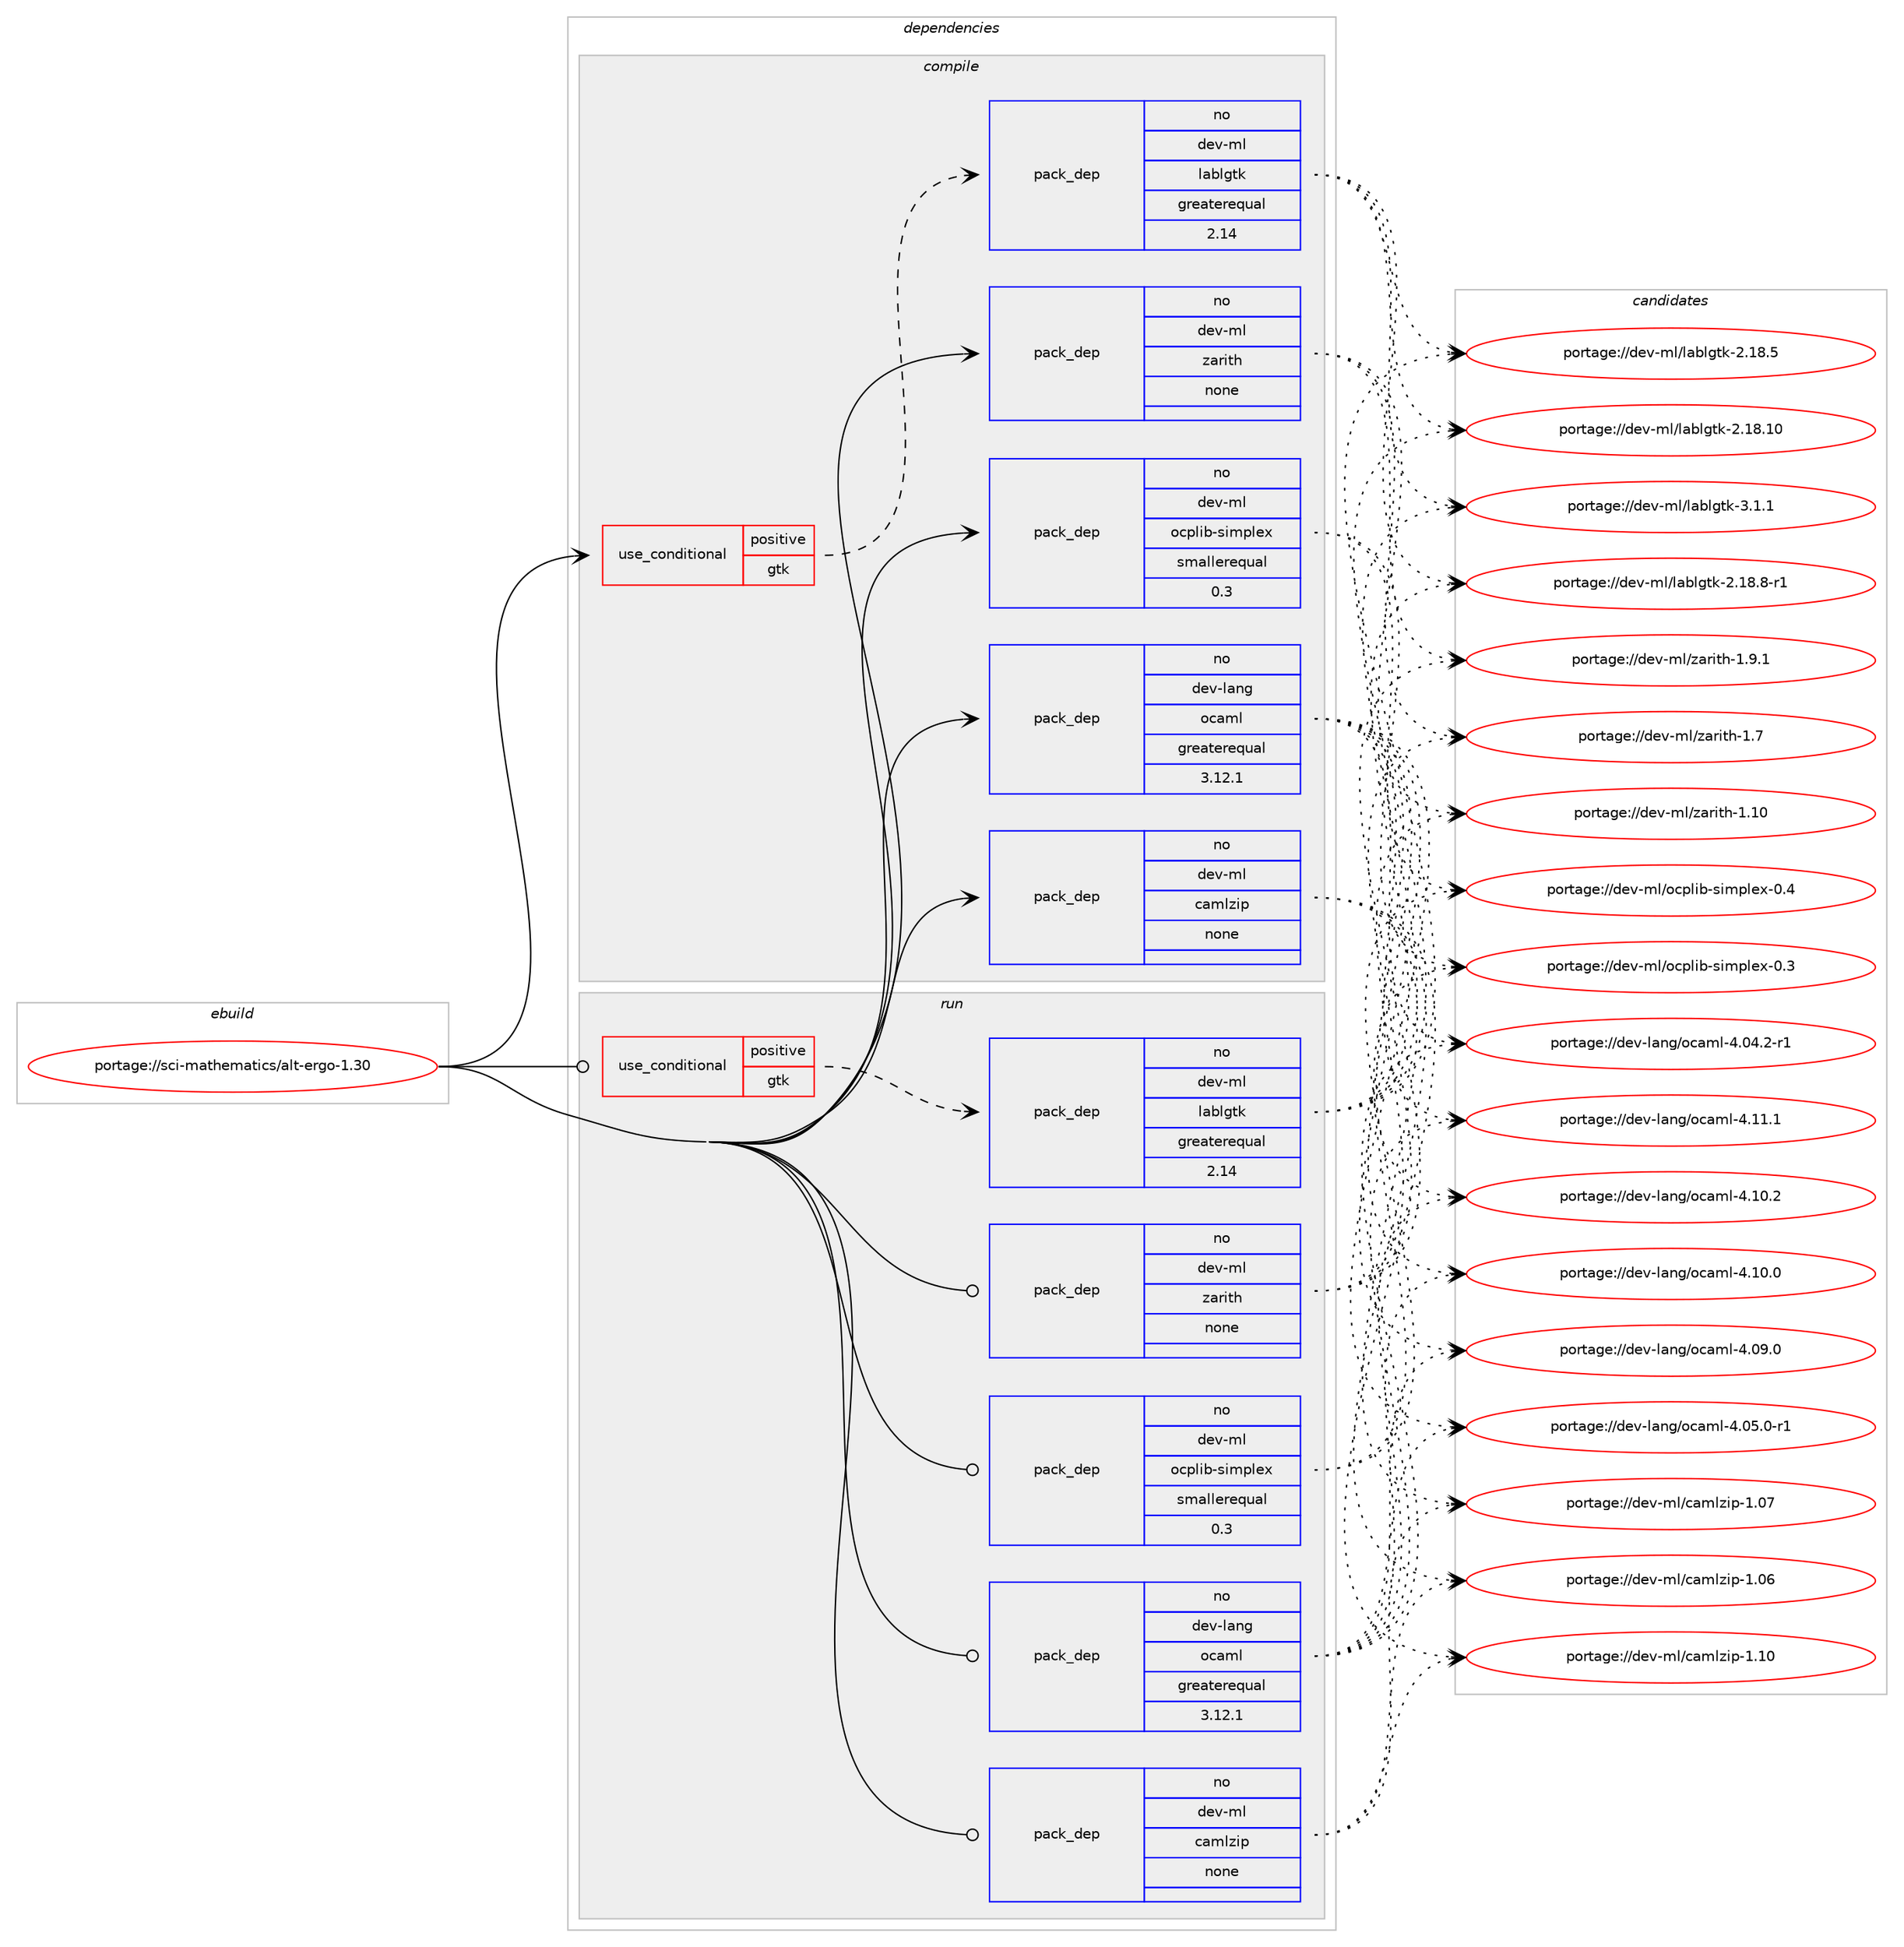 digraph prolog {

# *************
# Graph options
# *************

newrank=true;
concentrate=true;
compound=true;
graph [rankdir=LR,fontname=Helvetica,fontsize=10,ranksep=1.5];#, ranksep=2.5, nodesep=0.2];
edge  [arrowhead=vee];
node  [fontname=Helvetica,fontsize=10];

# **********
# The ebuild
# **********

subgraph cluster_leftcol {
color=gray;
rank=same;
label=<<i>ebuild</i>>;
id [label="portage://sci-mathematics/alt-ergo-1.30", color=red, width=4, href="../sci-mathematics/alt-ergo-1.30.svg"];
}

# ****************
# The dependencies
# ****************

subgraph cluster_midcol {
color=gray;
label=<<i>dependencies</i>>;
subgraph cluster_compile {
fillcolor="#eeeeee";
style=filled;
label=<<i>compile</i>>;
subgraph cond213 {
dependency2773 [label=<<TABLE BORDER="0" CELLBORDER="1" CELLSPACING="0" CELLPADDING="4"><TR><TD ROWSPAN="3" CELLPADDING="10">use_conditional</TD></TR><TR><TD>positive</TD></TR><TR><TD>gtk</TD></TR></TABLE>>, shape=none, color=red];
subgraph pack2408 {
dependency2774 [label=<<TABLE BORDER="0" CELLBORDER="1" CELLSPACING="0" CELLPADDING="4" WIDTH="220"><TR><TD ROWSPAN="6" CELLPADDING="30">pack_dep</TD></TR><TR><TD WIDTH="110">no</TD></TR><TR><TD>dev-ml</TD></TR><TR><TD>lablgtk</TD></TR><TR><TD>greaterequal</TD></TR><TR><TD>2.14</TD></TR></TABLE>>, shape=none, color=blue];
}
dependency2773:e -> dependency2774:w [weight=20,style="dashed",arrowhead="vee"];
}
id:e -> dependency2773:w [weight=20,style="solid",arrowhead="vee"];
subgraph pack2409 {
dependency2775 [label=<<TABLE BORDER="0" CELLBORDER="1" CELLSPACING="0" CELLPADDING="4" WIDTH="220"><TR><TD ROWSPAN="6" CELLPADDING="30">pack_dep</TD></TR><TR><TD WIDTH="110">no</TD></TR><TR><TD>dev-lang</TD></TR><TR><TD>ocaml</TD></TR><TR><TD>greaterequal</TD></TR><TR><TD>3.12.1</TD></TR></TABLE>>, shape=none, color=blue];
}
id:e -> dependency2775:w [weight=20,style="solid",arrowhead="vee"];
subgraph pack2410 {
dependency2776 [label=<<TABLE BORDER="0" CELLBORDER="1" CELLSPACING="0" CELLPADDING="4" WIDTH="220"><TR><TD ROWSPAN="6" CELLPADDING="30">pack_dep</TD></TR><TR><TD WIDTH="110">no</TD></TR><TR><TD>dev-ml</TD></TR><TR><TD>camlzip</TD></TR><TR><TD>none</TD></TR><TR><TD></TD></TR></TABLE>>, shape=none, color=blue];
}
id:e -> dependency2776:w [weight=20,style="solid",arrowhead="vee"];
subgraph pack2411 {
dependency2777 [label=<<TABLE BORDER="0" CELLBORDER="1" CELLSPACING="0" CELLPADDING="4" WIDTH="220"><TR><TD ROWSPAN="6" CELLPADDING="30">pack_dep</TD></TR><TR><TD WIDTH="110">no</TD></TR><TR><TD>dev-ml</TD></TR><TR><TD>ocplib-simplex</TD></TR><TR><TD>smallerequal</TD></TR><TR><TD>0.3</TD></TR></TABLE>>, shape=none, color=blue];
}
id:e -> dependency2777:w [weight=20,style="solid",arrowhead="vee"];
subgraph pack2412 {
dependency2778 [label=<<TABLE BORDER="0" CELLBORDER="1" CELLSPACING="0" CELLPADDING="4" WIDTH="220"><TR><TD ROWSPAN="6" CELLPADDING="30">pack_dep</TD></TR><TR><TD WIDTH="110">no</TD></TR><TR><TD>dev-ml</TD></TR><TR><TD>zarith</TD></TR><TR><TD>none</TD></TR><TR><TD></TD></TR></TABLE>>, shape=none, color=blue];
}
id:e -> dependency2778:w [weight=20,style="solid",arrowhead="vee"];
}
subgraph cluster_compileandrun {
fillcolor="#eeeeee";
style=filled;
label=<<i>compile and run</i>>;
}
subgraph cluster_run {
fillcolor="#eeeeee";
style=filled;
label=<<i>run</i>>;
subgraph cond214 {
dependency2779 [label=<<TABLE BORDER="0" CELLBORDER="1" CELLSPACING="0" CELLPADDING="4"><TR><TD ROWSPAN="3" CELLPADDING="10">use_conditional</TD></TR><TR><TD>positive</TD></TR><TR><TD>gtk</TD></TR></TABLE>>, shape=none, color=red];
subgraph pack2413 {
dependency2780 [label=<<TABLE BORDER="0" CELLBORDER="1" CELLSPACING="0" CELLPADDING="4" WIDTH="220"><TR><TD ROWSPAN="6" CELLPADDING="30">pack_dep</TD></TR><TR><TD WIDTH="110">no</TD></TR><TR><TD>dev-ml</TD></TR><TR><TD>lablgtk</TD></TR><TR><TD>greaterequal</TD></TR><TR><TD>2.14</TD></TR></TABLE>>, shape=none, color=blue];
}
dependency2779:e -> dependency2780:w [weight=20,style="dashed",arrowhead="vee"];
}
id:e -> dependency2779:w [weight=20,style="solid",arrowhead="odot"];
subgraph pack2414 {
dependency2781 [label=<<TABLE BORDER="0" CELLBORDER="1" CELLSPACING="0" CELLPADDING="4" WIDTH="220"><TR><TD ROWSPAN="6" CELLPADDING="30">pack_dep</TD></TR><TR><TD WIDTH="110">no</TD></TR><TR><TD>dev-lang</TD></TR><TR><TD>ocaml</TD></TR><TR><TD>greaterequal</TD></TR><TR><TD>3.12.1</TD></TR></TABLE>>, shape=none, color=blue];
}
id:e -> dependency2781:w [weight=20,style="solid",arrowhead="odot"];
subgraph pack2415 {
dependency2782 [label=<<TABLE BORDER="0" CELLBORDER="1" CELLSPACING="0" CELLPADDING="4" WIDTH="220"><TR><TD ROWSPAN="6" CELLPADDING="30">pack_dep</TD></TR><TR><TD WIDTH="110">no</TD></TR><TR><TD>dev-ml</TD></TR><TR><TD>camlzip</TD></TR><TR><TD>none</TD></TR><TR><TD></TD></TR></TABLE>>, shape=none, color=blue];
}
id:e -> dependency2782:w [weight=20,style="solid",arrowhead="odot"];
subgraph pack2416 {
dependency2783 [label=<<TABLE BORDER="0" CELLBORDER="1" CELLSPACING="0" CELLPADDING="4" WIDTH="220"><TR><TD ROWSPAN="6" CELLPADDING="30">pack_dep</TD></TR><TR><TD WIDTH="110">no</TD></TR><TR><TD>dev-ml</TD></TR><TR><TD>ocplib-simplex</TD></TR><TR><TD>smallerequal</TD></TR><TR><TD>0.3</TD></TR></TABLE>>, shape=none, color=blue];
}
id:e -> dependency2783:w [weight=20,style="solid",arrowhead="odot"];
subgraph pack2417 {
dependency2784 [label=<<TABLE BORDER="0" CELLBORDER="1" CELLSPACING="0" CELLPADDING="4" WIDTH="220"><TR><TD ROWSPAN="6" CELLPADDING="30">pack_dep</TD></TR><TR><TD WIDTH="110">no</TD></TR><TR><TD>dev-ml</TD></TR><TR><TD>zarith</TD></TR><TR><TD>none</TD></TR><TR><TD></TD></TR></TABLE>>, shape=none, color=blue];
}
id:e -> dependency2784:w [weight=20,style="solid",arrowhead="odot"];
}
}

# **************
# The candidates
# **************

subgraph cluster_choices {
rank=same;
color=gray;
label=<<i>candidates</i>>;

subgraph choice2408 {
color=black;
nodesep=1;
choice10010111845109108471089798108103116107455146494649 [label="portage://dev-ml/lablgtk-3.1.1", color=red, width=4,href="../dev-ml/lablgtk-3.1.1.svg"];
choice10010111845109108471089798108103116107455046495646564511449 [label="portage://dev-ml/lablgtk-2.18.8-r1", color=red, width=4,href="../dev-ml/lablgtk-2.18.8-r1.svg"];
choice1001011184510910847108979810810311610745504649564653 [label="portage://dev-ml/lablgtk-2.18.5", color=red, width=4,href="../dev-ml/lablgtk-2.18.5.svg"];
choice100101118451091084710897981081031161074550464956464948 [label="portage://dev-ml/lablgtk-2.18.10", color=red, width=4,href="../dev-ml/lablgtk-2.18.10.svg"];
dependency2774:e -> choice10010111845109108471089798108103116107455146494649:w [style=dotted,weight="100"];
dependency2774:e -> choice10010111845109108471089798108103116107455046495646564511449:w [style=dotted,weight="100"];
dependency2774:e -> choice1001011184510910847108979810810311610745504649564653:w [style=dotted,weight="100"];
dependency2774:e -> choice100101118451091084710897981081031161074550464956464948:w [style=dotted,weight="100"];
}
subgraph choice2409 {
color=black;
nodesep=1;
choice100101118451089711010347111999710910845524649494649 [label="portage://dev-lang/ocaml-4.11.1", color=red, width=4,href="../dev-lang/ocaml-4.11.1.svg"];
choice100101118451089711010347111999710910845524649484650 [label="portage://dev-lang/ocaml-4.10.2", color=red, width=4,href="../dev-lang/ocaml-4.10.2.svg"];
choice100101118451089711010347111999710910845524649484648 [label="portage://dev-lang/ocaml-4.10.0", color=red, width=4,href="../dev-lang/ocaml-4.10.0.svg"];
choice100101118451089711010347111999710910845524648574648 [label="portage://dev-lang/ocaml-4.09.0", color=red, width=4,href="../dev-lang/ocaml-4.09.0.svg"];
choice1001011184510897110103471119997109108455246485346484511449 [label="portage://dev-lang/ocaml-4.05.0-r1", color=red, width=4,href="../dev-lang/ocaml-4.05.0-r1.svg"];
choice1001011184510897110103471119997109108455246485246504511449 [label="portage://dev-lang/ocaml-4.04.2-r1", color=red, width=4,href="../dev-lang/ocaml-4.04.2-r1.svg"];
dependency2775:e -> choice100101118451089711010347111999710910845524649494649:w [style=dotted,weight="100"];
dependency2775:e -> choice100101118451089711010347111999710910845524649484650:w [style=dotted,weight="100"];
dependency2775:e -> choice100101118451089711010347111999710910845524649484648:w [style=dotted,weight="100"];
dependency2775:e -> choice100101118451089711010347111999710910845524648574648:w [style=dotted,weight="100"];
dependency2775:e -> choice1001011184510897110103471119997109108455246485346484511449:w [style=dotted,weight="100"];
dependency2775:e -> choice1001011184510897110103471119997109108455246485246504511449:w [style=dotted,weight="100"];
}
subgraph choice2410 {
color=black;
nodesep=1;
choice100101118451091084799971091081221051124549464948 [label="portage://dev-ml/camlzip-1.10", color=red, width=4,href="../dev-ml/camlzip-1.10.svg"];
choice100101118451091084799971091081221051124549464855 [label="portage://dev-ml/camlzip-1.07", color=red, width=4,href="../dev-ml/camlzip-1.07.svg"];
choice100101118451091084799971091081221051124549464854 [label="portage://dev-ml/camlzip-1.06", color=red, width=4,href="../dev-ml/camlzip-1.06.svg"];
dependency2776:e -> choice100101118451091084799971091081221051124549464948:w [style=dotted,weight="100"];
dependency2776:e -> choice100101118451091084799971091081221051124549464855:w [style=dotted,weight="100"];
dependency2776:e -> choice100101118451091084799971091081221051124549464854:w [style=dotted,weight="100"];
}
subgraph choice2411 {
color=black;
nodesep=1;
choice100101118451091084711199112108105984511510510911210810112045484652 [label="portage://dev-ml/ocplib-simplex-0.4", color=red, width=4,href="../dev-ml/ocplib-simplex-0.4.svg"];
choice100101118451091084711199112108105984511510510911210810112045484651 [label="portage://dev-ml/ocplib-simplex-0.3", color=red, width=4,href="../dev-ml/ocplib-simplex-0.3.svg"];
dependency2777:e -> choice100101118451091084711199112108105984511510510911210810112045484652:w [style=dotted,weight="100"];
dependency2777:e -> choice100101118451091084711199112108105984511510510911210810112045484651:w [style=dotted,weight="100"];
}
subgraph choice2412 {
color=black;
nodesep=1;
choice100101118451091084712297114105116104454946574649 [label="portage://dev-ml/zarith-1.9.1", color=red, width=4,href="../dev-ml/zarith-1.9.1.svg"];
choice10010111845109108471229711410511610445494655 [label="portage://dev-ml/zarith-1.7", color=red, width=4,href="../dev-ml/zarith-1.7.svg"];
choice1001011184510910847122971141051161044549464948 [label="portage://dev-ml/zarith-1.10", color=red, width=4,href="../dev-ml/zarith-1.10.svg"];
dependency2778:e -> choice100101118451091084712297114105116104454946574649:w [style=dotted,weight="100"];
dependency2778:e -> choice10010111845109108471229711410511610445494655:w [style=dotted,weight="100"];
dependency2778:e -> choice1001011184510910847122971141051161044549464948:w [style=dotted,weight="100"];
}
subgraph choice2413 {
color=black;
nodesep=1;
choice10010111845109108471089798108103116107455146494649 [label="portage://dev-ml/lablgtk-3.1.1", color=red, width=4,href="../dev-ml/lablgtk-3.1.1.svg"];
choice10010111845109108471089798108103116107455046495646564511449 [label="portage://dev-ml/lablgtk-2.18.8-r1", color=red, width=4,href="../dev-ml/lablgtk-2.18.8-r1.svg"];
choice1001011184510910847108979810810311610745504649564653 [label="portage://dev-ml/lablgtk-2.18.5", color=red, width=4,href="../dev-ml/lablgtk-2.18.5.svg"];
choice100101118451091084710897981081031161074550464956464948 [label="portage://dev-ml/lablgtk-2.18.10", color=red, width=4,href="../dev-ml/lablgtk-2.18.10.svg"];
dependency2780:e -> choice10010111845109108471089798108103116107455146494649:w [style=dotted,weight="100"];
dependency2780:e -> choice10010111845109108471089798108103116107455046495646564511449:w [style=dotted,weight="100"];
dependency2780:e -> choice1001011184510910847108979810810311610745504649564653:w [style=dotted,weight="100"];
dependency2780:e -> choice100101118451091084710897981081031161074550464956464948:w [style=dotted,weight="100"];
}
subgraph choice2414 {
color=black;
nodesep=1;
choice100101118451089711010347111999710910845524649494649 [label="portage://dev-lang/ocaml-4.11.1", color=red, width=4,href="../dev-lang/ocaml-4.11.1.svg"];
choice100101118451089711010347111999710910845524649484650 [label="portage://dev-lang/ocaml-4.10.2", color=red, width=4,href="../dev-lang/ocaml-4.10.2.svg"];
choice100101118451089711010347111999710910845524649484648 [label="portage://dev-lang/ocaml-4.10.0", color=red, width=4,href="../dev-lang/ocaml-4.10.0.svg"];
choice100101118451089711010347111999710910845524648574648 [label="portage://dev-lang/ocaml-4.09.0", color=red, width=4,href="../dev-lang/ocaml-4.09.0.svg"];
choice1001011184510897110103471119997109108455246485346484511449 [label="portage://dev-lang/ocaml-4.05.0-r1", color=red, width=4,href="../dev-lang/ocaml-4.05.0-r1.svg"];
choice1001011184510897110103471119997109108455246485246504511449 [label="portage://dev-lang/ocaml-4.04.2-r1", color=red, width=4,href="../dev-lang/ocaml-4.04.2-r1.svg"];
dependency2781:e -> choice100101118451089711010347111999710910845524649494649:w [style=dotted,weight="100"];
dependency2781:e -> choice100101118451089711010347111999710910845524649484650:w [style=dotted,weight="100"];
dependency2781:e -> choice100101118451089711010347111999710910845524649484648:w [style=dotted,weight="100"];
dependency2781:e -> choice100101118451089711010347111999710910845524648574648:w [style=dotted,weight="100"];
dependency2781:e -> choice1001011184510897110103471119997109108455246485346484511449:w [style=dotted,weight="100"];
dependency2781:e -> choice1001011184510897110103471119997109108455246485246504511449:w [style=dotted,weight="100"];
}
subgraph choice2415 {
color=black;
nodesep=1;
choice100101118451091084799971091081221051124549464948 [label="portage://dev-ml/camlzip-1.10", color=red, width=4,href="../dev-ml/camlzip-1.10.svg"];
choice100101118451091084799971091081221051124549464855 [label="portage://dev-ml/camlzip-1.07", color=red, width=4,href="../dev-ml/camlzip-1.07.svg"];
choice100101118451091084799971091081221051124549464854 [label="portage://dev-ml/camlzip-1.06", color=red, width=4,href="../dev-ml/camlzip-1.06.svg"];
dependency2782:e -> choice100101118451091084799971091081221051124549464948:w [style=dotted,weight="100"];
dependency2782:e -> choice100101118451091084799971091081221051124549464855:w [style=dotted,weight="100"];
dependency2782:e -> choice100101118451091084799971091081221051124549464854:w [style=dotted,weight="100"];
}
subgraph choice2416 {
color=black;
nodesep=1;
choice100101118451091084711199112108105984511510510911210810112045484652 [label="portage://dev-ml/ocplib-simplex-0.4", color=red, width=4,href="../dev-ml/ocplib-simplex-0.4.svg"];
choice100101118451091084711199112108105984511510510911210810112045484651 [label="portage://dev-ml/ocplib-simplex-0.3", color=red, width=4,href="../dev-ml/ocplib-simplex-0.3.svg"];
dependency2783:e -> choice100101118451091084711199112108105984511510510911210810112045484652:w [style=dotted,weight="100"];
dependency2783:e -> choice100101118451091084711199112108105984511510510911210810112045484651:w [style=dotted,weight="100"];
}
subgraph choice2417 {
color=black;
nodesep=1;
choice100101118451091084712297114105116104454946574649 [label="portage://dev-ml/zarith-1.9.1", color=red, width=4,href="../dev-ml/zarith-1.9.1.svg"];
choice10010111845109108471229711410511610445494655 [label="portage://dev-ml/zarith-1.7", color=red, width=4,href="../dev-ml/zarith-1.7.svg"];
choice1001011184510910847122971141051161044549464948 [label="portage://dev-ml/zarith-1.10", color=red, width=4,href="../dev-ml/zarith-1.10.svg"];
dependency2784:e -> choice100101118451091084712297114105116104454946574649:w [style=dotted,weight="100"];
dependency2784:e -> choice10010111845109108471229711410511610445494655:w [style=dotted,weight="100"];
dependency2784:e -> choice1001011184510910847122971141051161044549464948:w [style=dotted,weight="100"];
}
}

}
